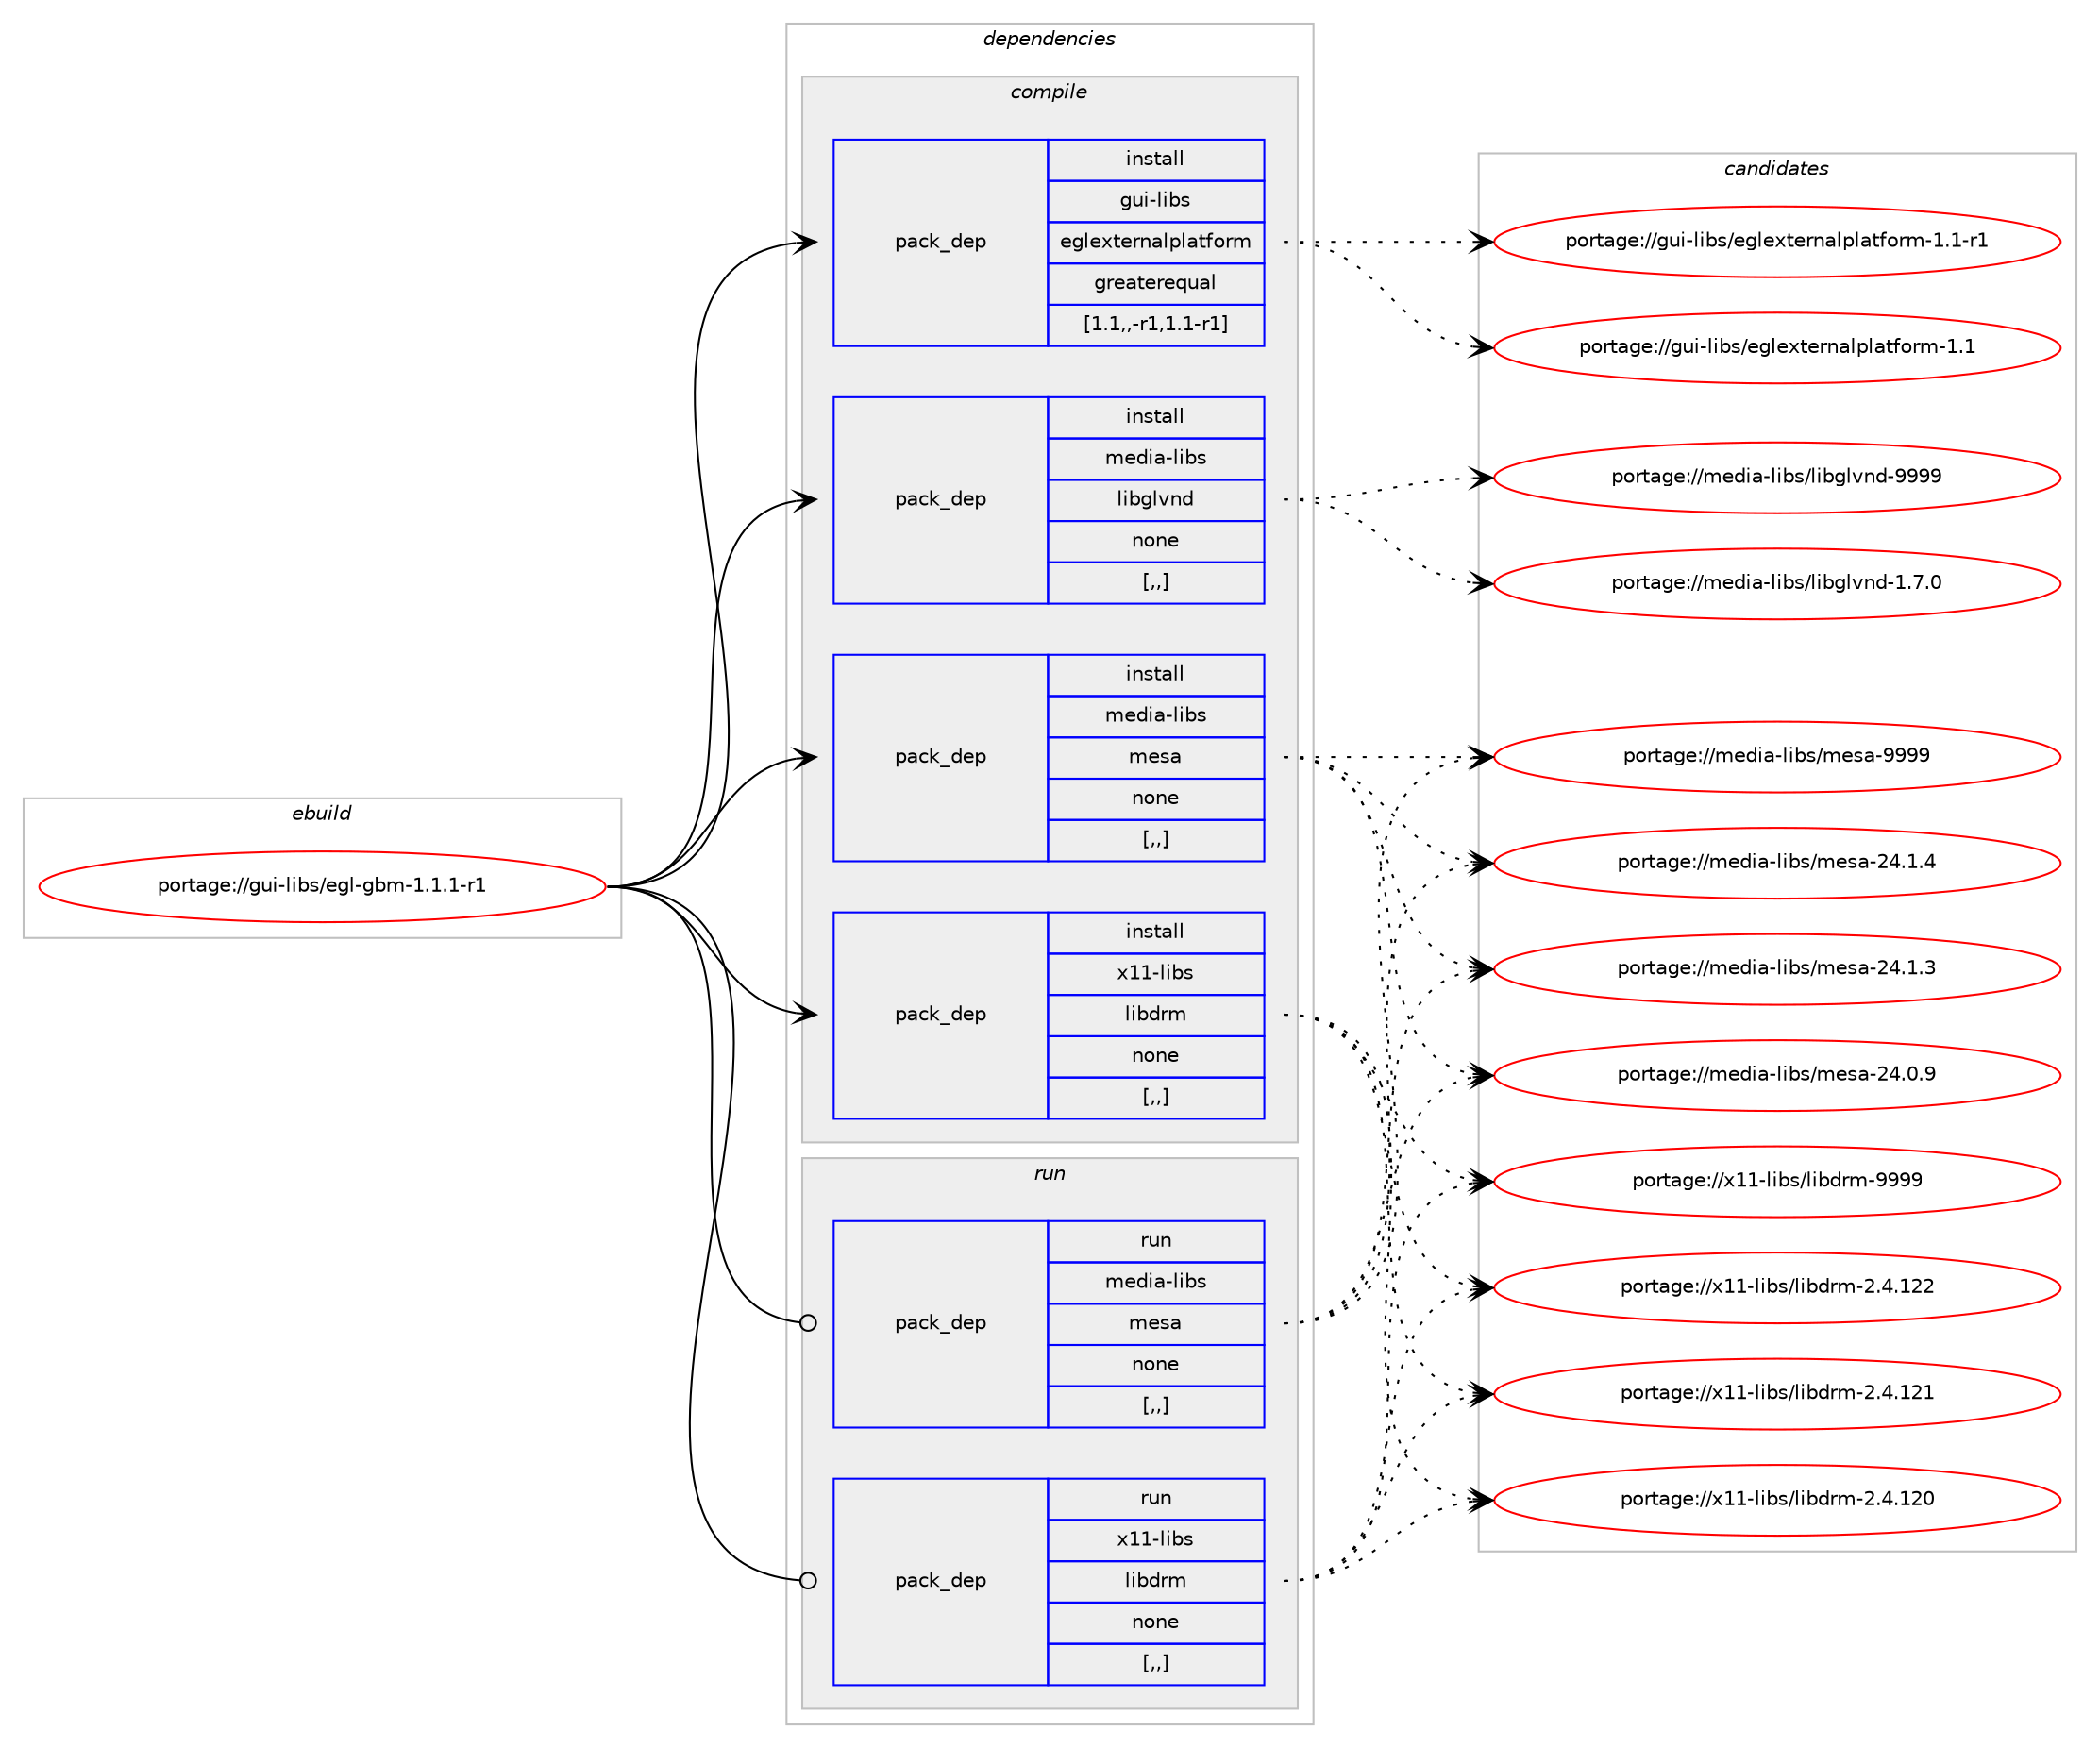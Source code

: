 digraph prolog {

# *************
# Graph options
# *************

newrank=true;
concentrate=true;
compound=true;
graph [rankdir=LR,fontname=Helvetica,fontsize=10,ranksep=1.5];#, ranksep=2.5, nodesep=0.2];
edge  [arrowhead=vee];
node  [fontname=Helvetica,fontsize=10];

# **********
# The ebuild
# **********

subgraph cluster_leftcol {
color=gray;
label=<<i>ebuild</i>>;
id [label="portage://gui-libs/egl-gbm-1.1.1-r1", color=red, width=4, href="../gui-libs/egl-gbm-1.1.1-r1.svg"];
}

# ****************
# The dependencies
# ****************

subgraph cluster_midcol {
color=gray;
label=<<i>dependencies</i>>;
subgraph cluster_compile {
fillcolor="#eeeeee";
style=filled;
label=<<i>compile</i>>;
subgraph pack175653 {
dependency243681 [label=<<TABLE BORDER="0" CELLBORDER="1" CELLSPACING="0" CELLPADDING="4" WIDTH="220"><TR><TD ROWSPAN="6" CELLPADDING="30">pack_dep</TD></TR><TR><TD WIDTH="110">install</TD></TR><TR><TD>gui-libs</TD></TR><TR><TD>eglexternalplatform</TD></TR><TR><TD>greaterequal</TD></TR><TR><TD>[1.1,,-r1,1.1-r1]</TD></TR></TABLE>>, shape=none, color=blue];
}
id:e -> dependency243681:w [weight=20,style="solid",arrowhead="vee"];
subgraph pack175654 {
dependency243682 [label=<<TABLE BORDER="0" CELLBORDER="1" CELLSPACING="0" CELLPADDING="4" WIDTH="220"><TR><TD ROWSPAN="6" CELLPADDING="30">pack_dep</TD></TR><TR><TD WIDTH="110">install</TD></TR><TR><TD>media-libs</TD></TR><TR><TD>libglvnd</TD></TR><TR><TD>none</TD></TR><TR><TD>[,,]</TD></TR></TABLE>>, shape=none, color=blue];
}
id:e -> dependency243682:w [weight=20,style="solid",arrowhead="vee"];
subgraph pack175655 {
dependency243683 [label=<<TABLE BORDER="0" CELLBORDER="1" CELLSPACING="0" CELLPADDING="4" WIDTH="220"><TR><TD ROWSPAN="6" CELLPADDING="30">pack_dep</TD></TR><TR><TD WIDTH="110">install</TD></TR><TR><TD>media-libs</TD></TR><TR><TD>mesa</TD></TR><TR><TD>none</TD></TR><TR><TD>[,,]</TD></TR></TABLE>>, shape=none, color=blue];
}
id:e -> dependency243683:w [weight=20,style="solid",arrowhead="vee"];
subgraph pack175656 {
dependency243684 [label=<<TABLE BORDER="0" CELLBORDER="1" CELLSPACING="0" CELLPADDING="4" WIDTH="220"><TR><TD ROWSPAN="6" CELLPADDING="30">pack_dep</TD></TR><TR><TD WIDTH="110">install</TD></TR><TR><TD>x11-libs</TD></TR><TR><TD>libdrm</TD></TR><TR><TD>none</TD></TR><TR><TD>[,,]</TD></TR></TABLE>>, shape=none, color=blue];
}
id:e -> dependency243684:w [weight=20,style="solid",arrowhead="vee"];
}
subgraph cluster_compileandrun {
fillcolor="#eeeeee";
style=filled;
label=<<i>compile and run</i>>;
}
subgraph cluster_run {
fillcolor="#eeeeee";
style=filled;
label=<<i>run</i>>;
subgraph pack175657 {
dependency243685 [label=<<TABLE BORDER="0" CELLBORDER="1" CELLSPACING="0" CELLPADDING="4" WIDTH="220"><TR><TD ROWSPAN="6" CELLPADDING="30">pack_dep</TD></TR><TR><TD WIDTH="110">run</TD></TR><TR><TD>media-libs</TD></TR><TR><TD>mesa</TD></TR><TR><TD>none</TD></TR><TR><TD>[,,]</TD></TR></TABLE>>, shape=none, color=blue];
}
id:e -> dependency243685:w [weight=20,style="solid",arrowhead="odot"];
subgraph pack175658 {
dependency243686 [label=<<TABLE BORDER="0" CELLBORDER="1" CELLSPACING="0" CELLPADDING="4" WIDTH="220"><TR><TD ROWSPAN="6" CELLPADDING="30">pack_dep</TD></TR><TR><TD WIDTH="110">run</TD></TR><TR><TD>x11-libs</TD></TR><TR><TD>libdrm</TD></TR><TR><TD>none</TD></TR><TR><TD>[,,]</TD></TR></TABLE>>, shape=none, color=blue];
}
id:e -> dependency243686:w [weight=20,style="solid",arrowhead="odot"];
}
}

# **************
# The candidates
# **************

subgraph cluster_choices {
rank=same;
color=gray;
label=<<i>candidates</i>>;

subgraph choice175653 {
color=black;
nodesep=1;
choice1031171054510810598115471011031081011201161011141109710811210897116102111114109454946494511449 [label="portage://gui-libs/eglexternalplatform-1.1-r1", color=red, width=4,href="../gui-libs/eglexternalplatform-1.1-r1.svg"];
choice103117105451081059811547101103108101120116101114110971081121089711610211111410945494649 [label="portage://gui-libs/eglexternalplatform-1.1", color=red, width=4,href="../gui-libs/eglexternalplatform-1.1.svg"];
dependency243681:e -> choice1031171054510810598115471011031081011201161011141109710811210897116102111114109454946494511449:w [style=dotted,weight="100"];
dependency243681:e -> choice103117105451081059811547101103108101120116101114110971081121089711610211111410945494649:w [style=dotted,weight="100"];
}
subgraph choice175654 {
color=black;
nodesep=1;
choice10910110010597451081059811547108105981031081181101004557575757 [label="portage://media-libs/libglvnd-9999", color=red, width=4,href="../media-libs/libglvnd-9999.svg"];
choice1091011001059745108105981154710810598103108118110100454946554648 [label="portage://media-libs/libglvnd-1.7.0", color=red, width=4,href="../media-libs/libglvnd-1.7.0.svg"];
dependency243682:e -> choice10910110010597451081059811547108105981031081181101004557575757:w [style=dotted,weight="100"];
dependency243682:e -> choice1091011001059745108105981154710810598103108118110100454946554648:w [style=dotted,weight="100"];
}
subgraph choice175655 {
color=black;
nodesep=1;
choice10910110010597451081059811547109101115974557575757 [label="portage://media-libs/mesa-9999", color=red, width=4,href="../media-libs/mesa-9999.svg"];
choice109101100105974510810598115471091011159745505246494652 [label="portage://media-libs/mesa-24.1.4", color=red, width=4,href="../media-libs/mesa-24.1.4.svg"];
choice109101100105974510810598115471091011159745505246494651 [label="portage://media-libs/mesa-24.1.3", color=red, width=4,href="../media-libs/mesa-24.1.3.svg"];
choice109101100105974510810598115471091011159745505246484657 [label="portage://media-libs/mesa-24.0.9", color=red, width=4,href="../media-libs/mesa-24.0.9.svg"];
dependency243683:e -> choice10910110010597451081059811547109101115974557575757:w [style=dotted,weight="100"];
dependency243683:e -> choice109101100105974510810598115471091011159745505246494652:w [style=dotted,weight="100"];
dependency243683:e -> choice109101100105974510810598115471091011159745505246494651:w [style=dotted,weight="100"];
dependency243683:e -> choice109101100105974510810598115471091011159745505246484657:w [style=dotted,weight="100"];
}
subgraph choice175656 {
color=black;
nodesep=1;
choice1204949451081059811547108105981001141094557575757 [label="portage://x11-libs/libdrm-9999", color=red, width=4,href="../x11-libs/libdrm-9999.svg"];
choice1204949451081059811547108105981001141094550465246495050 [label="portage://x11-libs/libdrm-2.4.122", color=red, width=4,href="../x11-libs/libdrm-2.4.122.svg"];
choice1204949451081059811547108105981001141094550465246495049 [label="portage://x11-libs/libdrm-2.4.121", color=red, width=4,href="../x11-libs/libdrm-2.4.121.svg"];
choice1204949451081059811547108105981001141094550465246495048 [label="portage://x11-libs/libdrm-2.4.120", color=red, width=4,href="../x11-libs/libdrm-2.4.120.svg"];
dependency243684:e -> choice1204949451081059811547108105981001141094557575757:w [style=dotted,weight="100"];
dependency243684:e -> choice1204949451081059811547108105981001141094550465246495050:w [style=dotted,weight="100"];
dependency243684:e -> choice1204949451081059811547108105981001141094550465246495049:w [style=dotted,weight="100"];
dependency243684:e -> choice1204949451081059811547108105981001141094550465246495048:w [style=dotted,weight="100"];
}
subgraph choice175657 {
color=black;
nodesep=1;
choice10910110010597451081059811547109101115974557575757 [label="portage://media-libs/mesa-9999", color=red, width=4,href="../media-libs/mesa-9999.svg"];
choice109101100105974510810598115471091011159745505246494652 [label="portage://media-libs/mesa-24.1.4", color=red, width=4,href="../media-libs/mesa-24.1.4.svg"];
choice109101100105974510810598115471091011159745505246494651 [label="portage://media-libs/mesa-24.1.3", color=red, width=4,href="../media-libs/mesa-24.1.3.svg"];
choice109101100105974510810598115471091011159745505246484657 [label="portage://media-libs/mesa-24.0.9", color=red, width=4,href="../media-libs/mesa-24.0.9.svg"];
dependency243685:e -> choice10910110010597451081059811547109101115974557575757:w [style=dotted,weight="100"];
dependency243685:e -> choice109101100105974510810598115471091011159745505246494652:w [style=dotted,weight="100"];
dependency243685:e -> choice109101100105974510810598115471091011159745505246494651:w [style=dotted,weight="100"];
dependency243685:e -> choice109101100105974510810598115471091011159745505246484657:w [style=dotted,weight="100"];
}
subgraph choice175658 {
color=black;
nodesep=1;
choice1204949451081059811547108105981001141094557575757 [label="portage://x11-libs/libdrm-9999", color=red, width=4,href="../x11-libs/libdrm-9999.svg"];
choice1204949451081059811547108105981001141094550465246495050 [label="portage://x11-libs/libdrm-2.4.122", color=red, width=4,href="../x11-libs/libdrm-2.4.122.svg"];
choice1204949451081059811547108105981001141094550465246495049 [label="portage://x11-libs/libdrm-2.4.121", color=red, width=4,href="../x11-libs/libdrm-2.4.121.svg"];
choice1204949451081059811547108105981001141094550465246495048 [label="portage://x11-libs/libdrm-2.4.120", color=red, width=4,href="../x11-libs/libdrm-2.4.120.svg"];
dependency243686:e -> choice1204949451081059811547108105981001141094557575757:w [style=dotted,weight="100"];
dependency243686:e -> choice1204949451081059811547108105981001141094550465246495050:w [style=dotted,weight="100"];
dependency243686:e -> choice1204949451081059811547108105981001141094550465246495049:w [style=dotted,weight="100"];
dependency243686:e -> choice1204949451081059811547108105981001141094550465246495048:w [style=dotted,weight="100"];
}
}

}
